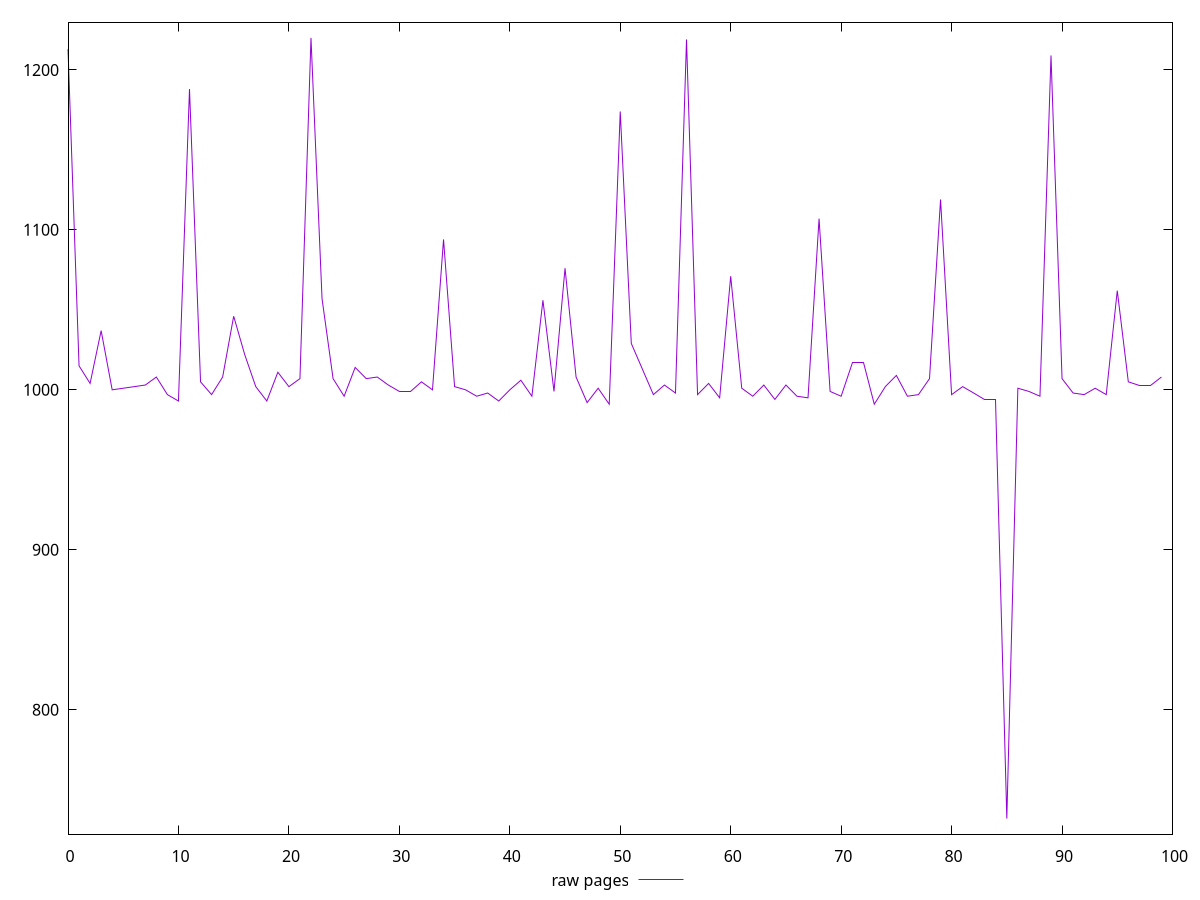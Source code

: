 $_rawPages <<EOF
1213
1015
1004
1037
1000
1001
1002
1003
1008
997
993
1188
1005
997
1008
1046
1022
1002
993
1011
1002
1007
1220
1057
1007
996
1014
1007
1008
1003
999
999
1005
1000
1094
1002
1000
996
998
993
1000
1006
996
1056
999
1076
1008
992
1001
991
1174
1029
1013
997
1003
998
1219
997
1004
995
1071
1001
996
1003
994
1003
996
995
1107
999
996
1017
1017
991
1002
1009
996
997
1007
1119
997
1002
998
994
994
732
1001
999
996
1209
1007
998
997
1001
997
1062
1005
1003
1003
1008
EOF
set key outside below
set terminal pngcairo
set output "report_00006_2020-11-02T20-21-41.718Z/render-blocking-resources/pages//raw.png"
set yrange [722.24:1229.76]
plot $_rawPages title "raw pages" with line ,